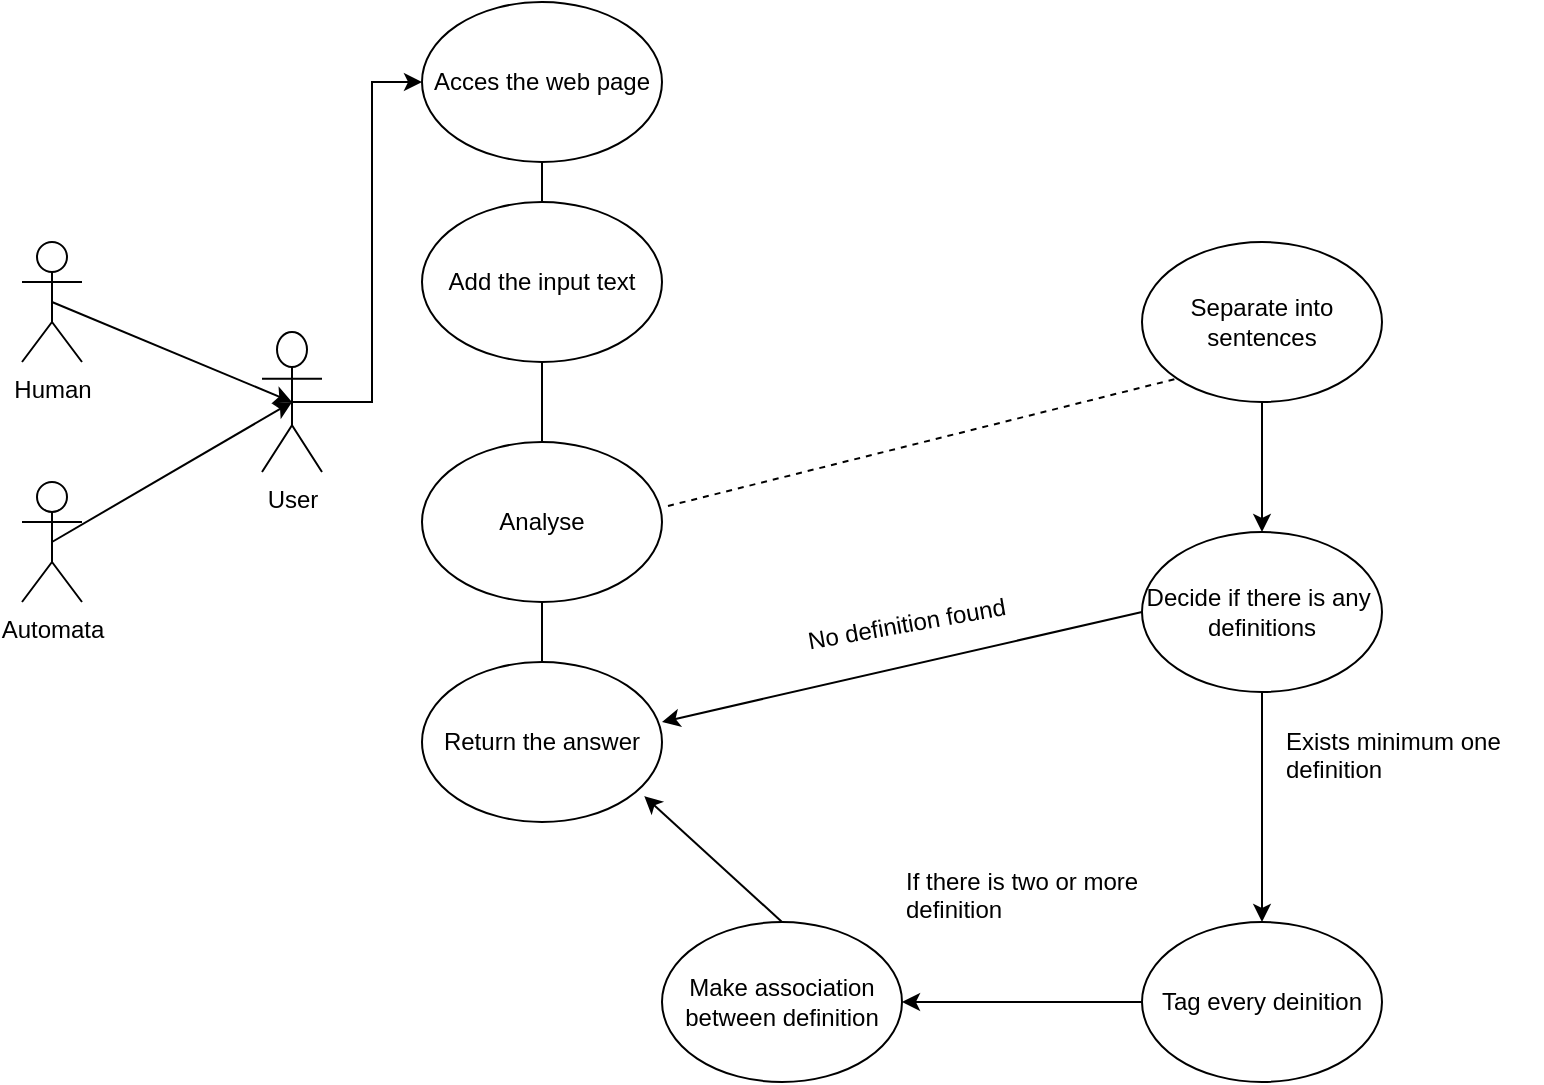 <mxfile version="12.1.3" type="device" pages="1"><diagram id="BDOssgkecdBjEtZLQlMS" name="Page-1"><mxGraphModel dx="1205" dy="660" grid="1" gridSize="10" guides="1" tooltips="1" connect="1" arrows="1" fold="1" page="1" pageScale="1" pageWidth="827" pageHeight="1169" math="0" shadow="0"><root><mxCell id="0"/><mxCell id="1" parent="0"/><mxCell id="Y0OigsD3PO-7kff9k43N-9" style="edgeStyle=orthogonalEdgeStyle;rounded=0;orthogonalLoop=1;jettySize=auto;html=1;exitX=0.5;exitY=0.5;exitDx=0;exitDy=0;exitPerimeter=0;entryX=0;entryY=0.5;entryDx=0;entryDy=0;" parent="1" source="Y0OigsD3PO-7kff9k43N-8" edge="1" target="ozLQBoiGPT37GcpcWZdL-18"><mxGeometry relative="1" as="geometry"><mxPoint x="230" y="70" as="targetPoint"/></mxGeometry></mxCell><mxCell id="Y0OigsD3PO-7kff9k43N-8" value="User" style="shape=umlActor;verticalLabelPosition=bottom;labelBackgroundColor=#ffffff;verticalAlign=top;html=1;outlineConnect=0;" parent="1" vertex="1"><mxGeometry x="160" y="205" width="30" height="70" as="geometry"/></mxCell><mxCell id="Y0OigsD3PO-7kff9k43N-10" value="Add the input text" style="ellipse;whiteSpace=wrap;html=1;" parent="1" vertex="1"><mxGeometry x="240" y="140" width="120" height="80" as="geometry"/></mxCell><mxCell id="Y0OigsD3PO-7kff9k43N-12" value="Separate into sentences" style="ellipse;whiteSpace=wrap;html=1;" parent="1" vertex="1"><mxGeometry x="600" y="160" width="120" height="80" as="geometry"/></mxCell><mxCell id="Y0OigsD3PO-7kff9k43N-13" value="" style="endArrow=classic;html=1;exitX=0.5;exitY=1;exitDx=0;exitDy=0;" parent="1" source="Y0OigsD3PO-7kff9k43N-12" target="Y0OigsD3PO-7kff9k43N-14" edge="1"><mxGeometry width="50" height="50" relative="1" as="geometry"><mxPoint x="30" y="360" as="sourcePoint"/><mxPoint x="520" y="240" as="targetPoint"/></mxGeometry></mxCell><mxCell id="Y0OigsD3PO-7kff9k43N-14" value="Decide if there is any&amp;nbsp; definitions" style="ellipse;whiteSpace=wrap;html=1;" parent="1" vertex="1"><mxGeometry x="600" y="305" width="120" height="80" as="geometry"/></mxCell><mxCell id="Y0OigsD3PO-7kff9k43N-15" value="Tag every deinition" style="ellipse;whiteSpace=wrap;html=1;" parent="1" vertex="1"><mxGeometry x="600" y="500" width="120" height="80" as="geometry"/></mxCell><mxCell id="Y0OigsD3PO-7kff9k43N-16" value="" style="endArrow=classic;html=1;exitX=0.5;exitY=1;exitDx=0;exitDy=0;" parent="1" source="Y0OigsD3PO-7kff9k43N-14" target="Y0OigsD3PO-7kff9k43N-15" edge="1"><mxGeometry width="50" height="50" relative="1" as="geometry"><mxPoint x="510" y="330" as="sourcePoint"/><mxPoint x="560" y="280" as="targetPoint"/></mxGeometry></mxCell><mxCell id="Y0OigsD3PO-7kff9k43N-17" value="Make association between definition" style="ellipse;whiteSpace=wrap;html=1;" parent="1" vertex="1"><mxGeometry x="360" y="500" width="120" height="80" as="geometry"/></mxCell><mxCell id="Y0OigsD3PO-7kff9k43N-18" value="" style="endArrow=classic;html=1;exitX=0;exitY=0.5;exitDx=0;exitDy=0;entryX=1;entryY=0.5;entryDx=0;entryDy=0;" parent="1" source="Y0OigsD3PO-7kff9k43N-15" target="Y0OigsD3PO-7kff9k43N-17" edge="1"><mxGeometry width="50" height="50" relative="1" as="geometry"><mxPoint x="300" y="440" as="sourcePoint"/><mxPoint x="350" y="390" as="targetPoint"/></mxGeometry></mxCell><mxCell id="Y0OigsD3PO-7kff9k43N-20" value="&lt;div&gt;Exists minimum one&lt;/div&gt;&lt;div&gt; definition&lt;/div&gt;" style="text;html=1;resizable=0;points=[];autosize=1;align=left;verticalAlign=top;spacingTop=-4;" parent="1" vertex="1"><mxGeometry x="670" y="400" width="130" height="30" as="geometry"/></mxCell><mxCell id="Y0OigsD3PO-7kff9k43N-21" value="" style="endArrow=classic;html=1;exitX=0;exitY=0.5;exitDx=0;exitDy=0;entryX=1;entryY=0.375;entryDx=0;entryDy=0;entryPerimeter=0;" parent="1" source="Y0OigsD3PO-7kff9k43N-14" target="Y0OigsD3PO-7kff9k43N-28" edge="1"><mxGeometry width="50" height="50" relative="1" as="geometry"><mxPoint x="340" y="384" as="sourcePoint"/><mxPoint x="440" y="345" as="targetPoint"/></mxGeometry></mxCell><mxCell id="Y0OigsD3PO-7kff9k43N-22" value="No definition found" style="text;html=1;resizable=0;points=[];autosize=1;align=left;verticalAlign=top;spacingTop=-4;rotation=-10;" parent="1" vertex="1"><mxGeometry x="430" y="340" width="120" height="20" as="geometry"/></mxCell><mxCell id="Y0OigsD3PO-7kff9k43N-25" value="&lt;div&gt;If there is two or more&lt;/div&gt;&lt;div&gt; definition&lt;/div&gt;" style="text;html=1;resizable=0;points=[];autosize=1;align=left;verticalAlign=top;spacingTop=-4;" parent="1" vertex="1"><mxGeometry x="480" y="470" width="130" height="30" as="geometry"/></mxCell><mxCell id="Y0OigsD3PO-7kff9k43N-28" value="Return the answer" style="ellipse;whiteSpace=wrap;html=1;" parent="1" vertex="1"><mxGeometry x="240" y="370" width="120" height="80" as="geometry"/></mxCell><mxCell id="Y0OigsD3PO-7kff9k43N-30" value="" style="endArrow=classic;html=1;exitX=0.5;exitY=0;exitDx=0;exitDy=0;entryX=0.926;entryY=0.838;entryDx=0;entryDy=0;entryPerimeter=0;" parent="1" source="Y0OigsD3PO-7kff9k43N-17" target="Y0OigsD3PO-7kff9k43N-28" edge="1"><mxGeometry width="50" height="50" relative="1" as="geometry"><mxPoint x="140" y="540" as="sourcePoint"/><mxPoint x="190" y="490" as="targetPoint"/></mxGeometry></mxCell><mxCell id="ozLQBoiGPT37GcpcWZdL-2" value="Human" style="shape=umlActor;verticalLabelPosition=bottom;labelBackgroundColor=#ffffff;verticalAlign=top;html=1;outlineConnect=0;" vertex="1" parent="1"><mxGeometry x="40" y="160" width="30" height="60" as="geometry"/></mxCell><mxCell id="ozLQBoiGPT37GcpcWZdL-3" value="Automata" style="shape=umlActor;verticalLabelPosition=bottom;labelBackgroundColor=#ffffff;verticalAlign=top;html=1;outlineConnect=0;" vertex="1" parent="1"><mxGeometry x="40" y="280" width="30" height="60" as="geometry"/></mxCell><mxCell id="ozLQBoiGPT37GcpcWZdL-14" value="" style="endArrow=classic;html=1;exitX=0.5;exitY=0.5;exitDx=0;exitDy=0;exitPerimeter=0;entryX=0.5;entryY=0.5;entryDx=0;entryDy=0;entryPerimeter=0;" edge="1" parent="1" source="ozLQBoiGPT37GcpcWZdL-3" target="Y0OigsD3PO-7kff9k43N-8"><mxGeometry width="50" height="50" relative="1" as="geometry"><mxPoint x="30" y="620" as="sourcePoint"/><mxPoint x="80" y="570" as="targetPoint"/></mxGeometry></mxCell><mxCell id="ozLQBoiGPT37GcpcWZdL-15" value="" style="endArrow=classic;html=1;exitX=0.5;exitY=0.5;exitDx=0;exitDy=0;exitPerimeter=0;entryX=0.5;entryY=0.5;entryDx=0;entryDy=0;entryPerimeter=0;" edge="1" parent="1" source="ozLQBoiGPT37GcpcWZdL-2" target="Y0OigsD3PO-7kff9k43N-8"><mxGeometry width="50" height="50" relative="1" as="geometry"><mxPoint x="90" y="250" as="sourcePoint"/><mxPoint x="130" y="310" as="targetPoint"/></mxGeometry></mxCell><mxCell id="ozLQBoiGPT37GcpcWZdL-18" value="Acces the web page" style="ellipse;whiteSpace=wrap;html=1;" vertex="1" parent="1"><mxGeometry x="240" y="40" width="120" height="80" as="geometry"/></mxCell><mxCell id="ozLQBoiGPT37GcpcWZdL-19" value="" style="endArrow=none;html=1;entryX=0.5;entryY=0;entryDx=0;entryDy=0;exitX=0.5;exitY=1;exitDx=0;exitDy=0;" edge="1" parent="1" source="ozLQBoiGPT37GcpcWZdL-18" target="Y0OigsD3PO-7kff9k43N-10"><mxGeometry width="50" height="50" relative="1" as="geometry"><mxPoint x="310" y="320" as="sourcePoint"/><mxPoint x="80" y="570" as="targetPoint"/></mxGeometry></mxCell><mxCell id="ozLQBoiGPT37GcpcWZdL-20" value="Analyse" style="ellipse;whiteSpace=wrap;html=1;" vertex="1" parent="1"><mxGeometry x="240" y="260" width="120" height="80" as="geometry"/></mxCell><mxCell id="ozLQBoiGPT37GcpcWZdL-22" value="" style="endArrow=none;html=1;entryX=0.5;entryY=1;entryDx=0;entryDy=0;exitX=0.5;exitY=0;exitDx=0;exitDy=0;" edge="1" parent="1" source="ozLQBoiGPT37GcpcWZdL-20" target="Y0OigsD3PO-7kff9k43N-10"><mxGeometry width="50" height="50" relative="1" as="geometry"><mxPoint x="370" y="270" as="sourcePoint"/><mxPoint x="420" y="220" as="targetPoint"/></mxGeometry></mxCell><mxCell id="ozLQBoiGPT37GcpcWZdL-23" value="" style="endArrow=none;dashed=1;html=1;exitX=1.025;exitY=0.4;exitDx=0;exitDy=0;exitPerimeter=0;entryX=0;entryY=1;entryDx=0;entryDy=0;" edge="1" parent="1" source="ozLQBoiGPT37GcpcWZdL-20" target="Y0OigsD3PO-7kff9k43N-12"><mxGeometry width="50" height="50" relative="1" as="geometry"><mxPoint x="390" y="240" as="sourcePoint"/><mxPoint x="440" y="190" as="targetPoint"/></mxGeometry></mxCell><mxCell id="ozLQBoiGPT37GcpcWZdL-25" value="" style="endArrow=none;html=1;entryX=0.5;entryY=1;entryDx=0;entryDy=0;exitX=0.5;exitY=0;exitDx=0;exitDy=0;" edge="1" parent="1" source="Y0OigsD3PO-7kff9k43N-28" target="ozLQBoiGPT37GcpcWZdL-20"><mxGeometry width="50" height="50" relative="1" as="geometry"><mxPoint x="140" y="500" as="sourcePoint"/><mxPoint x="190" y="450" as="targetPoint"/></mxGeometry></mxCell></root></mxGraphModel></diagram></mxfile>
